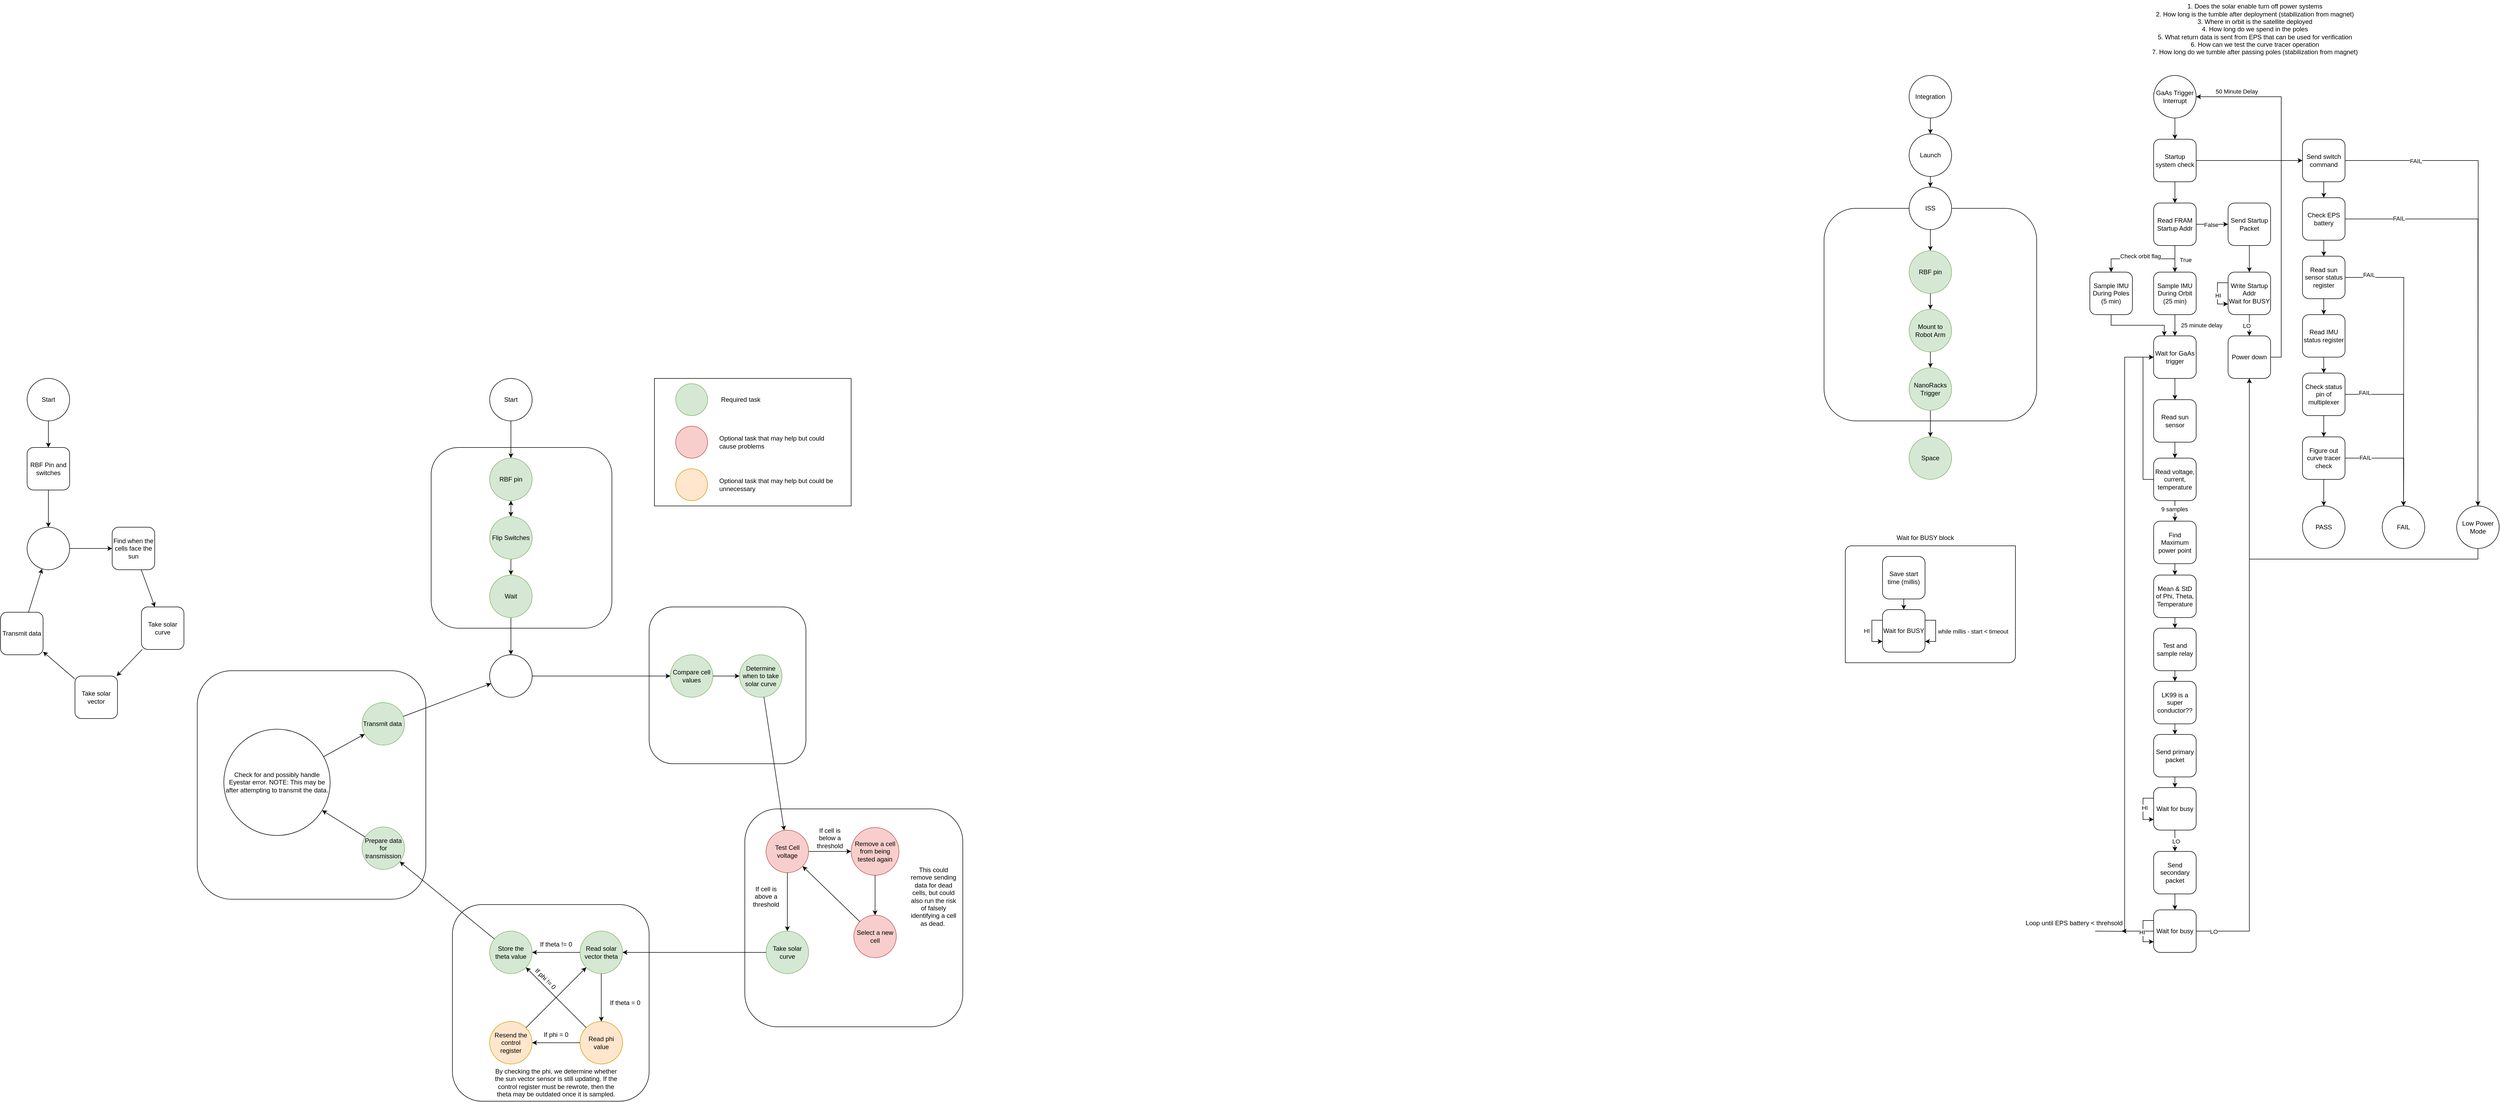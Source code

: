<mxfile version="21.6.8" type="device">
  <diagram name="Page-1" id="C8hkFGQAvcACSZpRjDwH">
    <mxGraphModel dx="7250" dy="3590" grid="1" gridSize="10" guides="1" tooltips="1" connect="1" arrows="1" fold="1" page="0" pageScale="1" pageWidth="850" pageHeight="1100" math="0" shadow="0">
      <root>
        <mxCell id="0" />
        <mxCell id="1" parent="0" />
        <mxCell id="7o3EjU_q7QP0eihVrRT2-248" value="" style="verticalLabelPosition=bottom;verticalAlign=top;html=1;shape=mxgraph.basic.diag_round_rect;dx=6;whiteSpace=wrap;" parent="1" vertex="1">
          <mxGeometry x="2720" y="315" width="320" height="220" as="geometry" />
        </mxCell>
        <mxCell id="KFvr5i-z2VJmfLNOtbjD-3" value="" style="edgeStyle=orthogonalEdgeStyle;rounded=0;orthogonalLoop=1;jettySize=auto;html=1;" parent="1" source="KFvr5i-z2VJmfLNOtbjD-1" target="KFvr5i-z2VJmfLNOtbjD-2" edge="1">
          <mxGeometry relative="1" as="geometry" />
        </mxCell>
        <mxCell id="KFvr5i-z2VJmfLNOtbjD-1" value="" style="whiteSpace=wrap;html=1;aspect=fixed;shape=ellipse;perimeter=ellipsePerimeter;" parent="1" vertex="1">
          <mxGeometry x="-700" y="280" width="80" height="80" as="geometry" />
        </mxCell>
        <mxCell id="KFvr5i-z2VJmfLNOtbjD-5" value="" style="orthogonalLoop=1;jettySize=auto;html=1;" parent="1" source="KFvr5i-z2VJmfLNOtbjD-2" target="KFvr5i-z2VJmfLNOtbjD-4" edge="1">
          <mxGeometry relative="1" as="geometry" />
        </mxCell>
        <mxCell id="KFvr5i-z2VJmfLNOtbjD-2" value="Find when the cells face the sun" style="whiteSpace=wrap;html=1;aspect=fixed;rounded=1;" parent="1" vertex="1">
          <mxGeometry x="-540" y="280" width="80" height="80" as="geometry" />
        </mxCell>
        <mxCell id="KFvr5i-z2VJmfLNOtbjD-7" value="" style="rounded=0;orthogonalLoop=1;jettySize=auto;html=1;" parent="1" source="KFvr5i-z2VJmfLNOtbjD-4" target="KFvr5i-z2VJmfLNOtbjD-6" edge="1">
          <mxGeometry relative="1" as="geometry" />
        </mxCell>
        <mxCell id="KFvr5i-z2VJmfLNOtbjD-4" value="Take solar curve" style="whiteSpace=wrap;html=1;aspect=fixed;rounded=1;" parent="1" vertex="1">
          <mxGeometry x="-485" y="430" width="80" height="80" as="geometry" />
        </mxCell>
        <mxCell id="KFvr5i-z2VJmfLNOtbjD-9" value="" style="rounded=0;orthogonalLoop=1;jettySize=auto;html=1;" parent="1" source="KFvr5i-z2VJmfLNOtbjD-6" target="KFvr5i-z2VJmfLNOtbjD-8" edge="1">
          <mxGeometry relative="1" as="geometry" />
        </mxCell>
        <mxCell id="KFvr5i-z2VJmfLNOtbjD-6" value="Take solar vector" style="whiteSpace=wrap;html=1;aspect=fixed;rounded=1;" parent="1" vertex="1">
          <mxGeometry x="-610" y="560" width="80" height="80" as="geometry" />
        </mxCell>
        <mxCell id="KFvr5i-z2VJmfLNOtbjD-11" value="" style="rounded=0;orthogonalLoop=1;jettySize=auto;html=1;" parent="1" source="KFvr5i-z2VJmfLNOtbjD-8" target="KFvr5i-z2VJmfLNOtbjD-1" edge="1">
          <mxGeometry relative="1" as="geometry">
            <mxPoint x="-670" y="520" as="targetPoint" />
          </mxGeometry>
        </mxCell>
        <mxCell id="KFvr5i-z2VJmfLNOtbjD-8" value="Transmit data" style="whiteSpace=wrap;html=1;aspect=fixed;rounded=1;" parent="1" vertex="1">
          <mxGeometry x="-750" y="440" width="80" height="80" as="geometry" />
        </mxCell>
        <mxCell id="KFvr5i-z2VJmfLNOtbjD-13" value="RBF Pin and switches" style="whiteSpace=wrap;html=1;aspect=fixed;rounded=1;" parent="1" vertex="1">
          <mxGeometry x="-700" y="130" width="80" height="80" as="geometry" />
        </mxCell>
        <mxCell id="KFvr5i-z2VJmfLNOtbjD-14" value="" style="endArrow=classic;html=1;rounded=0;" parent="1" source="KFvr5i-z2VJmfLNOtbjD-13" target="KFvr5i-z2VJmfLNOtbjD-1" edge="1">
          <mxGeometry width="50" height="50" relative="1" as="geometry">
            <mxPoint x="-730" y="420" as="sourcePoint" />
            <mxPoint x="-680" y="370" as="targetPoint" />
          </mxGeometry>
        </mxCell>
        <mxCell id="KFvr5i-z2VJmfLNOtbjD-17" value="" style="whiteSpace=wrap;html=1;aspect=fixed;rounded=1;" parent="1" vertex="1">
          <mxGeometry x="60" y="130" width="340" height="340" as="geometry" />
        </mxCell>
        <mxCell id="KFvr5i-z2VJmfLNOtbjD-18" value="" style="ellipse;whiteSpace=wrap;html=1;aspect=fixed;" parent="1" vertex="1">
          <mxGeometry x="170" y="520" width="80" height="80" as="geometry" />
        </mxCell>
        <mxCell id="KFvr5i-z2VJmfLNOtbjD-19" value="" style="whiteSpace=wrap;html=1;aspect=fixed;rounded=1;" parent="1" vertex="1">
          <mxGeometry x="470" y="430" width="295" height="295" as="geometry" />
        </mxCell>
        <mxCell id="KFvr5i-z2VJmfLNOtbjD-20" value="" style="whiteSpace=wrap;html=1;aspect=fixed;rounded=1;" parent="1" vertex="1">
          <mxGeometry x="650" y="810" width="410" height="410" as="geometry" />
        </mxCell>
        <mxCell id="KFvr5i-z2VJmfLNOtbjD-21" value="" style="whiteSpace=wrap;html=1;aspect=fixed;rounded=1;" parent="1" vertex="1">
          <mxGeometry x="100" y="990" width="370" height="370" as="geometry" />
        </mxCell>
        <mxCell id="KFvr5i-z2VJmfLNOtbjD-22" value="" style="whiteSpace=wrap;html=1;aspect=fixed;rounded=1;" parent="1" vertex="1">
          <mxGeometry x="-380" y="550" width="430" height="430" as="geometry" />
        </mxCell>
        <mxCell id="KFvr5i-z2VJmfLNOtbjD-30" value="" style="group" parent="1" vertex="1" connectable="0">
          <mxGeometry x="480" width="370" height="240" as="geometry" />
        </mxCell>
        <mxCell id="KFvr5i-z2VJmfLNOtbjD-29" value="" style="rounded=0;whiteSpace=wrap;html=1;" parent="KFvr5i-z2VJmfLNOtbjD-30" vertex="1">
          <mxGeometry width="370" height="240" as="geometry" />
        </mxCell>
        <mxCell id="KFvr5i-z2VJmfLNOtbjD-23" value="" style="ellipse;whiteSpace=wrap;html=1;aspect=fixed;fillColor=#d5e8d4;strokeColor=#82b366;" parent="KFvr5i-z2VJmfLNOtbjD-30" vertex="1">
          <mxGeometry x="40" y="10" width="60" height="60" as="geometry" />
        </mxCell>
        <mxCell id="KFvr5i-z2VJmfLNOtbjD-24" value="" style="ellipse;whiteSpace=wrap;html=1;aspect=fixed;fillColor=#f8cecc;strokeColor=#b85450;" parent="KFvr5i-z2VJmfLNOtbjD-30" vertex="1">
          <mxGeometry x="40" y="90" width="60" height="60" as="geometry" />
        </mxCell>
        <mxCell id="KFvr5i-z2VJmfLNOtbjD-25" value="" style="ellipse;whiteSpace=wrap;html=1;aspect=fixed;fillColor=#ffe6cc;strokeColor=#d79b00;" parent="KFvr5i-z2VJmfLNOtbjD-30" vertex="1">
          <mxGeometry x="40" y="170" width="60" height="60" as="geometry" />
        </mxCell>
        <mxCell id="KFvr5i-z2VJmfLNOtbjD-26" value="&amp;nbsp;Required task" style="text;html=1;strokeColor=none;fillColor=none;align=left;verticalAlign=middle;whiteSpace=wrap;rounded=0;" parent="KFvr5i-z2VJmfLNOtbjD-30" vertex="1">
          <mxGeometry x="120" y="25" width="230" height="30" as="geometry" />
        </mxCell>
        <mxCell id="KFvr5i-z2VJmfLNOtbjD-27" value="Optional task that may help but could cause problems" style="text;html=1;strokeColor=none;fillColor=none;align=left;verticalAlign=middle;whiteSpace=wrap;rounded=0;" parent="KFvr5i-z2VJmfLNOtbjD-30" vertex="1">
          <mxGeometry x="120" y="105" width="230" height="30" as="geometry" />
        </mxCell>
        <mxCell id="KFvr5i-z2VJmfLNOtbjD-28" value="Optional task that may help but could be unnecessary&amp;nbsp;" style="text;html=1;strokeColor=none;fillColor=none;align=left;verticalAlign=middle;whiteSpace=wrap;rounded=0;" parent="KFvr5i-z2VJmfLNOtbjD-30" vertex="1">
          <mxGeometry x="120" y="185" width="230" height="30" as="geometry" />
        </mxCell>
        <mxCell id="KFvr5i-z2VJmfLNOtbjD-31" value="Start" style="ellipse;whiteSpace=wrap;html=1;aspect=fixed;" parent="1" vertex="1">
          <mxGeometry x="-700" width="80" height="80" as="geometry" />
        </mxCell>
        <mxCell id="KFvr5i-z2VJmfLNOtbjD-32" value="" style="endArrow=classic;html=1;rounded=0;" parent="1" source="KFvr5i-z2VJmfLNOtbjD-31" target="KFvr5i-z2VJmfLNOtbjD-13" edge="1">
          <mxGeometry width="50" height="50" relative="1" as="geometry">
            <mxPoint x="-570" y="80" as="sourcePoint" />
            <mxPoint x="-520" y="30" as="targetPoint" />
          </mxGeometry>
        </mxCell>
        <mxCell id="KFvr5i-z2VJmfLNOtbjD-33" value="Start" style="ellipse;whiteSpace=wrap;html=1;aspect=fixed;" parent="1" vertex="1">
          <mxGeometry x="170" width="80" height="80" as="geometry" />
        </mxCell>
        <mxCell id="KFvr5i-z2VJmfLNOtbjD-34" value="" style="endArrow=classic;html=1;rounded=0;" parent="1" source="KFvr5i-z2VJmfLNOtbjD-33" target="KFvr5i-z2VJmfLNOtbjD-35" edge="1">
          <mxGeometry width="50" height="50" relative="1" as="geometry">
            <mxPoint x="60" y="110" as="sourcePoint" />
            <mxPoint x="110" y="60" as="targetPoint" />
          </mxGeometry>
        </mxCell>
        <mxCell id="KFvr5i-z2VJmfLNOtbjD-38" value="" style="edgeStyle=orthogonalEdgeStyle;rounded=0;orthogonalLoop=1;jettySize=auto;html=1;" parent="1" source="KFvr5i-z2VJmfLNOtbjD-35" target="KFvr5i-z2VJmfLNOtbjD-36" edge="1">
          <mxGeometry relative="1" as="geometry" />
        </mxCell>
        <mxCell id="KFvr5i-z2VJmfLNOtbjD-35" value="RBF pin" style="ellipse;whiteSpace=wrap;html=1;aspect=fixed;fillColor=#d5e8d4;strokeColor=#82b366;" parent="1" vertex="1">
          <mxGeometry x="170" y="150" width="80" height="80" as="geometry" />
        </mxCell>
        <mxCell id="KFvr5i-z2VJmfLNOtbjD-39" value="" style="edgeStyle=orthogonalEdgeStyle;rounded=0;orthogonalLoop=1;jettySize=auto;html=1;" parent="1" source="KFvr5i-z2VJmfLNOtbjD-36" target="KFvr5i-z2VJmfLNOtbjD-37" edge="1">
          <mxGeometry relative="1" as="geometry" />
        </mxCell>
        <mxCell id="KFvr5i-z2VJmfLNOtbjD-42" value="" style="edgeStyle=orthogonalEdgeStyle;rounded=0;orthogonalLoop=1;jettySize=auto;html=1;" parent="1" source="KFvr5i-z2VJmfLNOtbjD-36" target="KFvr5i-z2VJmfLNOtbjD-35" edge="1">
          <mxGeometry relative="1" as="geometry" />
        </mxCell>
        <mxCell id="KFvr5i-z2VJmfLNOtbjD-36" value="Flip Switches" style="ellipse;whiteSpace=wrap;html=1;aspect=fixed;fillColor=#d5e8d4;strokeColor=#82b366;" parent="1" vertex="1">
          <mxGeometry x="170" y="260" width="80" height="80" as="geometry" />
        </mxCell>
        <mxCell id="KFvr5i-z2VJmfLNOtbjD-40" value="" style="rounded=0;orthogonalLoop=1;jettySize=auto;html=1;" parent="1" source="KFvr5i-z2VJmfLNOtbjD-37" target="KFvr5i-z2VJmfLNOtbjD-18" edge="1">
          <mxGeometry relative="1" as="geometry" />
        </mxCell>
        <mxCell id="KFvr5i-z2VJmfLNOtbjD-37" value="Wait" style="ellipse;whiteSpace=wrap;html=1;aspect=fixed;fillColor=#d5e8d4;strokeColor=#82b366;" parent="1" vertex="1">
          <mxGeometry x="170" y="370" width="80" height="80" as="geometry" />
        </mxCell>
        <mxCell id="KFvr5i-z2VJmfLNOtbjD-41" value="Compare cell values" style="ellipse;whiteSpace=wrap;html=1;aspect=fixed;fillColor=#d5e8d4;strokeColor=#82b366;" parent="1" vertex="1">
          <mxGeometry x="510" y="520" width="80" height="80" as="geometry" />
        </mxCell>
        <mxCell id="KFvr5i-z2VJmfLNOtbjD-44" value="Determine when to take solar curve" style="ellipse;whiteSpace=wrap;html=1;aspect=fixed;fillColor=#d5e8d4;strokeColor=#82b366;" parent="1" vertex="1">
          <mxGeometry x="640" y="520" width="80" height="80" as="geometry" />
        </mxCell>
        <mxCell id="KFvr5i-z2VJmfLNOtbjD-45" value="Test Cell voltage" style="ellipse;whiteSpace=wrap;html=1;aspect=fixed;fillColor=#f8cecc;strokeColor=#b85450;" parent="1" vertex="1">
          <mxGeometry x="690" y="850" width="80" height="80" as="geometry" />
        </mxCell>
        <mxCell id="KFvr5i-z2VJmfLNOtbjD-46" value="Take solar curve" style="ellipse;whiteSpace=wrap;html=1;aspect=fixed;fillColor=#d5e8d4;strokeColor=#82b366;" parent="1" vertex="1">
          <mxGeometry x="690" y="1040" width="80" height="80" as="geometry" />
        </mxCell>
        <mxCell id="KFvr5i-z2VJmfLNOtbjD-47" value="Remove a cell from being tested again" style="ellipse;whiteSpace=wrap;html=1;aspect=fixed;fillColor=#f8cecc;strokeColor=#b85450;" parent="1" vertex="1">
          <mxGeometry x="850" y="845" width="90" height="90" as="geometry" />
        </mxCell>
        <mxCell id="KFvr5i-z2VJmfLNOtbjD-48" value="If cell is below a threshold" style="text;html=1;strokeColor=none;fillColor=none;align=center;verticalAlign=middle;whiteSpace=wrap;rounded=0;" parent="1" vertex="1">
          <mxGeometry x="780" y="850" width="60" height="30" as="geometry" />
        </mxCell>
        <mxCell id="KFvr5i-z2VJmfLNOtbjD-49" value="Select a new cell" style="ellipse;whiteSpace=wrap;html=1;aspect=fixed;fillColor=#f8cecc;strokeColor=#b85450;" parent="1" vertex="1">
          <mxGeometry x="855" y="1010" width="80" height="80" as="geometry" />
        </mxCell>
        <mxCell id="KFvr5i-z2VJmfLNOtbjD-50" value="" style="endArrow=classic;html=1;rounded=0;" parent="1" source="KFvr5i-z2VJmfLNOtbjD-45" target="KFvr5i-z2VJmfLNOtbjD-47" edge="1">
          <mxGeometry width="50" height="50" relative="1" as="geometry">
            <mxPoint x="890" y="780" as="sourcePoint" />
            <mxPoint x="940" y="730" as="targetPoint" />
          </mxGeometry>
        </mxCell>
        <mxCell id="KFvr5i-z2VJmfLNOtbjD-51" value="" style="endArrow=classic;html=1;rounded=0;" parent="1" source="KFvr5i-z2VJmfLNOtbjD-47" target="KFvr5i-z2VJmfLNOtbjD-49" edge="1">
          <mxGeometry width="50" height="50" relative="1" as="geometry">
            <mxPoint x="940" y="1020" as="sourcePoint" />
            <mxPoint x="990" y="970" as="targetPoint" />
          </mxGeometry>
        </mxCell>
        <mxCell id="KFvr5i-z2VJmfLNOtbjD-52" value="" style="endArrow=classic;html=1;rounded=0;" parent="1" source="KFvr5i-z2VJmfLNOtbjD-49" target="KFvr5i-z2VJmfLNOtbjD-45" edge="1">
          <mxGeometry width="50" height="50" relative="1" as="geometry">
            <mxPoint x="770" y="1020" as="sourcePoint" />
            <mxPoint x="820" y="970" as="targetPoint" />
          </mxGeometry>
        </mxCell>
        <mxCell id="KFvr5i-z2VJmfLNOtbjD-53" value="" style="endArrow=classic;html=1;rounded=0;" parent="1" source="KFvr5i-z2VJmfLNOtbjD-45" target="KFvr5i-z2VJmfLNOtbjD-46" edge="1">
          <mxGeometry width="50" height="50" relative="1" as="geometry">
            <mxPoint x="650" y="970" as="sourcePoint" />
            <mxPoint x="700" y="920" as="targetPoint" />
          </mxGeometry>
        </mxCell>
        <mxCell id="KFvr5i-z2VJmfLNOtbjD-54" value="If cell is above a threshold" style="text;html=1;strokeColor=none;fillColor=none;align=center;verticalAlign=middle;whiteSpace=wrap;rounded=0;" parent="1" vertex="1">
          <mxGeometry x="660" y="960" width="60" height="30" as="geometry" />
        </mxCell>
        <mxCell id="KFvr5i-z2VJmfLNOtbjD-55" value="Read solar vector theta" style="ellipse;whiteSpace=wrap;html=1;aspect=fixed;fillColor=#d5e8d4;strokeColor=#82b366;" parent="1" vertex="1">
          <mxGeometry x="340" y="1040" width="80" height="80" as="geometry" />
        </mxCell>
        <mxCell id="KFvr5i-z2VJmfLNOtbjD-56" value="Read phi value" style="ellipse;whiteSpace=wrap;html=1;aspect=fixed;fillColor=#ffe6cc;strokeColor=#d79b00;" parent="1" vertex="1">
          <mxGeometry x="340" y="1210" width="80" height="80" as="geometry" />
        </mxCell>
        <mxCell id="KFvr5i-z2VJmfLNOtbjD-57" value="Resend the control register" style="ellipse;whiteSpace=wrap;html=1;aspect=fixed;fillColor=#ffe6cc;strokeColor=#d79b00;" parent="1" vertex="1">
          <mxGeometry x="170" y="1210" width="80" height="80" as="geometry" />
        </mxCell>
        <mxCell id="KFvr5i-z2VJmfLNOtbjD-58" value="Store the theta value" style="ellipse;whiteSpace=wrap;html=1;aspect=fixed;fillColor=#d5e8d4;strokeColor=#82b366;" parent="1" vertex="1">
          <mxGeometry x="170" y="1040" width="80" height="80" as="geometry" />
        </mxCell>
        <mxCell id="KFvr5i-z2VJmfLNOtbjD-59" value="" style="endArrow=classic;html=1;rounded=0;" parent="1" source="KFvr5i-z2VJmfLNOtbjD-46" target="KFvr5i-z2VJmfLNOtbjD-55" edge="1">
          <mxGeometry width="50" height="50" relative="1" as="geometry">
            <mxPoint x="550" y="1080" as="sourcePoint" />
            <mxPoint x="600" y="1030" as="targetPoint" />
          </mxGeometry>
        </mxCell>
        <mxCell id="KFvr5i-z2VJmfLNOtbjD-60" value="" style="endArrow=classic;html=1;rounded=0;" parent="1" source="KFvr5i-z2VJmfLNOtbjD-55" target="KFvr5i-z2VJmfLNOtbjD-56" edge="1">
          <mxGeometry width="50" height="50" relative="1" as="geometry">
            <mxPoint x="390" y="960" as="sourcePoint" />
            <mxPoint x="440" y="910" as="targetPoint" />
          </mxGeometry>
        </mxCell>
        <mxCell id="KFvr5i-z2VJmfLNOtbjD-61" value="" style="endArrow=classic;html=1;rounded=0;" parent="1" source="KFvr5i-z2VJmfLNOtbjD-56" target="KFvr5i-z2VJmfLNOtbjD-57" edge="1">
          <mxGeometry width="50" height="50" relative="1" as="geometry">
            <mxPoint x="330" y="940" as="sourcePoint" />
            <mxPoint x="380" y="890" as="targetPoint" />
          </mxGeometry>
        </mxCell>
        <mxCell id="KFvr5i-z2VJmfLNOtbjD-62" value="" style="endArrow=classic;html=1;rounded=0;" parent="1" source="KFvr5i-z2VJmfLNOtbjD-57" target="KFvr5i-z2VJmfLNOtbjD-55" edge="1">
          <mxGeometry width="50" height="50" relative="1" as="geometry">
            <mxPoint x="260" y="930" as="sourcePoint" />
            <mxPoint x="310" y="880" as="targetPoint" />
          </mxGeometry>
        </mxCell>
        <mxCell id="KFvr5i-z2VJmfLNOtbjD-63" value="" style="endArrow=classic;html=1;rounded=0;" parent="1" source="KFvr5i-z2VJmfLNOtbjD-55" target="KFvr5i-z2VJmfLNOtbjD-58" edge="1">
          <mxGeometry width="50" height="50" relative="1" as="geometry">
            <mxPoint x="190" y="930" as="sourcePoint" />
            <mxPoint x="240" y="880" as="targetPoint" />
          </mxGeometry>
        </mxCell>
        <mxCell id="KFvr5i-z2VJmfLNOtbjD-64" value="If theta = 0" style="text;html=1;strokeColor=none;fillColor=none;align=center;verticalAlign=middle;whiteSpace=wrap;rounded=0;" parent="1" vertex="1">
          <mxGeometry x="395" y="1160" width="60" height="30" as="geometry" />
        </mxCell>
        <mxCell id="KFvr5i-z2VJmfLNOtbjD-66" value="" style="endArrow=classic;html=1;rounded=0;" parent="1" source="KFvr5i-z2VJmfLNOtbjD-56" target="KFvr5i-z2VJmfLNOtbjD-58" edge="1">
          <mxGeometry width="50" height="50" relative="1" as="geometry">
            <mxPoint x="310" y="920" as="sourcePoint" />
            <mxPoint x="360" y="870" as="targetPoint" />
          </mxGeometry>
        </mxCell>
        <mxCell id="KFvr5i-z2VJmfLNOtbjD-68" value="If theta != 0" style="text;html=1;strokeColor=none;fillColor=none;align=center;verticalAlign=middle;whiteSpace=wrap;rounded=0;" parent="1" vertex="1">
          <mxGeometry x="260" y="1050" width="70" height="30" as="geometry" />
        </mxCell>
        <mxCell id="KFvr5i-z2VJmfLNOtbjD-69" value="If phi = 0" style="text;html=1;strokeColor=none;fillColor=none;align=center;verticalAlign=middle;whiteSpace=wrap;rounded=0;" parent="1" vertex="1">
          <mxGeometry x="265" y="1220" width="60" height="30" as="geometry" />
        </mxCell>
        <mxCell id="KFvr5i-z2VJmfLNOtbjD-70" value="If phi != 0" style="text;html=1;strokeColor=none;fillColor=none;align=center;verticalAlign=middle;whiteSpace=wrap;rounded=0;rotation=45;" parent="1" vertex="1">
          <mxGeometry x="240" y="1110" width="70" height="40" as="geometry" />
        </mxCell>
        <mxCell id="KFvr5i-z2VJmfLNOtbjD-71" value="Prepare data for transmission" style="ellipse;whiteSpace=wrap;html=1;aspect=fixed;fillColor=#d5e8d4;strokeColor=#82b366;" parent="1" vertex="1">
          <mxGeometry x="-70" y="844" width="80" height="80" as="geometry" />
        </mxCell>
        <mxCell id="KFvr5i-z2VJmfLNOtbjD-72" value="" style="endArrow=classic;html=1;rounded=0;" parent="1" source="KFvr5i-z2VJmfLNOtbjD-18" target="KFvr5i-z2VJmfLNOtbjD-41" edge="1">
          <mxGeometry width="50" height="50" relative="1" as="geometry">
            <mxPoint x="360" y="660" as="sourcePoint" />
            <mxPoint x="410" y="610" as="targetPoint" />
          </mxGeometry>
        </mxCell>
        <mxCell id="KFvr5i-z2VJmfLNOtbjD-73" value="" style="endArrow=classic;html=1;rounded=0;" parent="1" source="KFvr5i-z2VJmfLNOtbjD-41" target="KFvr5i-z2VJmfLNOtbjD-44" edge="1">
          <mxGeometry width="50" height="50" relative="1" as="geometry">
            <mxPoint x="250" y="680" as="sourcePoint" />
            <mxPoint x="300" y="630" as="targetPoint" />
          </mxGeometry>
        </mxCell>
        <mxCell id="KFvr5i-z2VJmfLNOtbjD-74" value="" style="endArrow=classic;html=1;rounded=0;" parent="1" source="KFvr5i-z2VJmfLNOtbjD-44" target="KFvr5i-z2VJmfLNOtbjD-45" edge="1">
          <mxGeometry width="50" height="50" relative="1" as="geometry">
            <mxPoint x="320" y="750" as="sourcePoint" />
            <mxPoint x="370" y="700" as="targetPoint" />
          </mxGeometry>
        </mxCell>
        <mxCell id="KFvr5i-z2VJmfLNOtbjD-75" value="" style="endArrow=classic;html=1;rounded=0;" parent="1" source="KFvr5i-z2VJmfLNOtbjD-58" target="KFvr5i-z2VJmfLNOtbjD-71" edge="1">
          <mxGeometry width="50" height="50" relative="1" as="geometry">
            <mxPoint x="220" y="940" as="sourcePoint" />
            <mxPoint x="270" y="890" as="targetPoint" />
          </mxGeometry>
        </mxCell>
        <mxCell id="KFvr5i-z2VJmfLNOtbjD-76" value="Transmit data&amp;nbsp;" style="ellipse;whiteSpace=wrap;html=1;aspect=fixed;fillColor=#d5e8d4;strokeColor=#82b366;" parent="1" vertex="1">
          <mxGeometry x="-70" y="610" width="80" height="80" as="geometry" />
        </mxCell>
        <mxCell id="KFvr5i-z2VJmfLNOtbjD-77" value="" style="endArrow=classic;html=1;rounded=0;" parent="1" source="KFvr5i-z2VJmfLNOtbjD-76" target="KFvr5i-z2VJmfLNOtbjD-18" edge="1">
          <mxGeometry width="50" height="50" relative="1" as="geometry">
            <mxPoint x="130" y="660" as="sourcePoint" />
            <mxPoint x="180" y="610" as="targetPoint" />
          </mxGeometry>
        </mxCell>
        <mxCell id="KFvr5i-z2VJmfLNOtbjD-78" value="Check for and possibly handle Eyestar error. NOTE: This may be after attempting to transmit the data." style="ellipse;whiteSpace=wrap;html=1;aspect=fixed;" parent="1" vertex="1">
          <mxGeometry x="-330" y="660" width="200" height="200" as="geometry" />
        </mxCell>
        <mxCell id="KFvr5i-z2VJmfLNOtbjD-79" value="" style="shape=image;html=1;verticalAlign=top;verticalLabelPosition=bottom;labelBackgroundColor=#ffffff;imageAspect=0;aspect=fixed;image=https://cdn1.iconfinder.com/data/icons/iconoir-vol-3/24/question-mark-128.png" parent="1" vertex="1">
          <mxGeometry x="-345" y="610" width="128" height="128" as="geometry" />
        </mxCell>
        <mxCell id="KFvr5i-z2VJmfLNOtbjD-80" value="" style="shape=image;html=1;verticalAlign=top;verticalLabelPosition=bottom;labelBackgroundColor=#ffffff;imageAspect=0;aspect=fixed;image=https://cdn1.iconfinder.com/data/icons/iconoir-vol-3/24/question-mark-128.png" parent="1" vertex="1">
          <mxGeometry x="-280" y="796" width="128" height="128" as="geometry" />
        </mxCell>
        <mxCell id="KFvr5i-z2VJmfLNOtbjD-81" value="" style="shape=image;html=1;verticalAlign=top;verticalLabelPosition=bottom;labelBackgroundColor=#ffffff;imageAspect=0;aspect=fixed;image=https://cdn1.iconfinder.com/data/icons/iconoir-vol-3/24/question-mark-128.png" parent="1" vertex="1">
          <mxGeometry x="-240" y="590" width="128" height="128" as="geometry" />
        </mxCell>
        <mxCell id="KFvr5i-z2VJmfLNOtbjD-82" value="" style="endArrow=classic;html=1;rounded=0;" parent="1" source="KFvr5i-z2VJmfLNOtbjD-71" target="KFvr5i-z2VJmfLNOtbjD-78" edge="1">
          <mxGeometry width="50" height="50" relative="1" as="geometry">
            <mxPoint x="190" y="840" as="sourcePoint" />
            <mxPoint x="240" y="790" as="targetPoint" />
          </mxGeometry>
        </mxCell>
        <mxCell id="KFvr5i-z2VJmfLNOtbjD-83" value="" style="endArrow=classic;html=1;rounded=0;" parent="1" source="KFvr5i-z2VJmfLNOtbjD-78" target="KFvr5i-z2VJmfLNOtbjD-76" edge="1">
          <mxGeometry width="50" height="50" relative="1" as="geometry">
            <mxPoint x="130" y="750" as="sourcePoint" />
            <mxPoint x="180" y="700" as="targetPoint" />
          </mxGeometry>
        </mxCell>
        <mxCell id="KFvr5i-z2VJmfLNOtbjD-84" value="By checking the phi, we determine whether the sun vector sensor is still updating. If the control register must be rewrote, then the theta may be outdated once it is sampled." style="text;html=1;strokeColor=none;fillColor=none;align=center;verticalAlign=middle;whiteSpace=wrap;rounded=0;" parent="1" vertex="1">
          <mxGeometry x="170" y="1300" width="250" height="50" as="geometry" />
        </mxCell>
        <mxCell id="KFvr5i-z2VJmfLNOtbjD-85" value="This could remove sending data for dead cells, but could also run the risk of falsely identifying a cell as dead.&amp;nbsp;" style="text;html=1;strokeColor=none;fillColor=none;align=center;verticalAlign=middle;whiteSpace=wrap;rounded=0;" parent="1" vertex="1">
          <mxGeometry x="960" y="890" width="90" height="170" as="geometry" />
        </mxCell>
        <mxCell id="7o3EjU_q7QP0eihVrRT2-1" value="" style="whiteSpace=wrap;html=1;aspect=fixed;rounded=1;" parent="1" vertex="1">
          <mxGeometry x="2680" y="-320" width="400" height="400" as="geometry" />
        </mxCell>
        <mxCell id="7o3EjU_q7QP0eihVrRT2-2" value="ISS" style="ellipse;whiteSpace=wrap;html=1;aspect=fixed;" parent="1" vertex="1">
          <mxGeometry x="2840" y="-360" width="80" height="80" as="geometry" />
        </mxCell>
        <mxCell id="7o3EjU_q7QP0eihVrRT2-3" value="" style="endArrow=classic;html=1;rounded=0;" parent="1" source="7o3EjU_q7QP0eihVrRT2-2" target="7o3EjU_q7QP0eihVrRT2-5" edge="1">
          <mxGeometry width="50" height="50" relative="1" as="geometry">
            <mxPoint x="2730" y="-280" as="sourcePoint" />
            <mxPoint x="2780" y="-330" as="targetPoint" />
          </mxGeometry>
        </mxCell>
        <mxCell id="7o3EjU_q7QP0eihVrRT2-4" value="" style="edgeStyle=orthogonalEdgeStyle;rounded=0;orthogonalLoop=1;jettySize=auto;html=1;" parent="1" source="7o3EjU_q7QP0eihVrRT2-5" target="7o3EjU_q7QP0eihVrRT2-8" edge="1">
          <mxGeometry relative="1" as="geometry" />
        </mxCell>
        <mxCell id="7o3EjU_q7QP0eihVrRT2-5" value="RBF pin" style="ellipse;whiteSpace=wrap;html=1;aspect=fixed;fillColor=#d5e8d4;strokeColor=#82b366;" parent="1" vertex="1">
          <mxGeometry x="2840" y="-240" width="80" height="80" as="geometry" />
        </mxCell>
        <mxCell id="7o3EjU_q7QP0eihVrRT2-6" value="" style="edgeStyle=orthogonalEdgeStyle;rounded=0;orthogonalLoop=1;jettySize=auto;html=1;" parent="1" source="7o3EjU_q7QP0eihVrRT2-8" target="7o3EjU_q7QP0eihVrRT2-9" edge="1">
          <mxGeometry relative="1" as="geometry" />
        </mxCell>
        <mxCell id="7o3EjU_q7QP0eihVrRT2-8" value="Mount to Robot Arm" style="ellipse;whiteSpace=wrap;html=1;aspect=fixed;fillColor=#d5e8d4;strokeColor=#82b366;" parent="1" vertex="1">
          <mxGeometry x="2840" y="-130" width="80" height="80" as="geometry" />
        </mxCell>
        <mxCell id="7o3EjU_q7QP0eihVrRT2-16" value="" style="edgeStyle=orthogonalEdgeStyle;rounded=0;orthogonalLoop=1;jettySize=auto;html=1;" parent="1" source="7o3EjU_q7QP0eihVrRT2-9" target="7o3EjU_q7QP0eihVrRT2-15" edge="1">
          <mxGeometry relative="1" as="geometry" />
        </mxCell>
        <mxCell id="7o3EjU_q7QP0eihVrRT2-9" value="&lt;div&gt;NanoRacks Trigger&lt;/div&gt;" style="ellipse;whiteSpace=wrap;html=1;aspect=fixed;fillColor=#d5e8d4;strokeColor=#82b366;" parent="1" vertex="1">
          <mxGeometry x="2840" y="-20" width="80" height="80" as="geometry" />
        </mxCell>
        <mxCell id="7o3EjU_q7QP0eihVrRT2-14" value="" style="edgeStyle=orthogonalEdgeStyle;rounded=0;orthogonalLoop=1;jettySize=auto;html=1;" parent="1" source="7o3EjU_q7QP0eihVrRT2-11" target="7o3EjU_q7QP0eihVrRT2-2" edge="1">
          <mxGeometry relative="1" as="geometry" />
        </mxCell>
        <mxCell id="7o3EjU_q7QP0eihVrRT2-11" value="Launch" style="ellipse;whiteSpace=wrap;html=1;aspect=fixed;" parent="1" vertex="1">
          <mxGeometry x="2840" y="-460" width="80" height="80" as="geometry" />
        </mxCell>
        <mxCell id="7o3EjU_q7QP0eihVrRT2-13" value="" style="edgeStyle=orthogonalEdgeStyle;rounded=0;orthogonalLoop=1;jettySize=auto;html=1;" parent="1" source="7o3EjU_q7QP0eihVrRT2-12" target="7o3EjU_q7QP0eihVrRT2-11" edge="1">
          <mxGeometry relative="1" as="geometry" />
        </mxCell>
        <mxCell id="7o3EjU_q7QP0eihVrRT2-12" value="Integration" style="ellipse;whiteSpace=wrap;html=1;aspect=fixed;" parent="1" vertex="1">
          <mxGeometry x="2840" y="-570" width="80" height="80" as="geometry" />
        </mxCell>
        <mxCell id="7o3EjU_q7QP0eihVrRT2-15" value="&lt;div&gt;Space&lt;/div&gt;" style="ellipse;whiteSpace=wrap;html=1;aspect=fixed;fillColor=#d5e8d4;strokeColor=#82b366;" parent="1" vertex="1">
          <mxGeometry x="2840" y="110" width="80" height="80" as="geometry" />
        </mxCell>
        <mxCell id="7o3EjU_q7QP0eihVrRT2-123" style="edgeStyle=orthogonalEdgeStyle;rounded=0;orthogonalLoop=1;jettySize=auto;html=1;exitX=0.5;exitY=1;exitDx=0;exitDy=0;entryX=0.5;entryY=0;entryDx=0;entryDy=0;" parent="1" source="7o3EjU_q7QP0eihVrRT2-124" target="7o3EjU_q7QP0eihVrRT2-137" edge="1">
          <mxGeometry relative="1" as="geometry" />
        </mxCell>
        <mxCell id="7o3EjU_q7QP0eihVrRT2-220" style="edgeStyle=orthogonalEdgeStyle;rounded=0;orthogonalLoop=1;jettySize=auto;html=1;exitX=1;exitY=0.5;exitDx=0;exitDy=0;entryX=0;entryY=0.5;entryDx=0;entryDy=0;" parent="1" source="7o3EjU_q7QP0eihVrRT2-124" target="7o3EjU_q7QP0eihVrRT2-189" edge="1">
          <mxGeometry relative="1" as="geometry" />
        </mxCell>
        <mxCell id="7o3EjU_q7QP0eihVrRT2-124" value="Startup system check" style="whiteSpace=wrap;html=1;aspect=fixed;rounded=1;" parent="1" vertex="1">
          <mxGeometry x="3300" y="-450" width="80" height="80" as="geometry" />
        </mxCell>
        <mxCell id="7o3EjU_q7QP0eihVrRT2-125" value="GaAs Trigger Interrupt" style="ellipse;whiteSpace=wrap;html=1;aspect=fixed;" parent="1" vertex="1">
          <mxGeometry x="3300" y="-570" width="80" height="80" as="geometry" />
        </mxCell>
        <mxCell id="7o3EjU_q7QP0eihVrRT2-126" value="" style="endArrow=classic;html=1;rounded=0;" parent="1" source="7o3EjU_q7QP0eihVrRT2-125" target="7o3EjU_q7QP0eihVrRT2-124" edge="1">
          <mxGeometry width="50" height="50" relative="1" as="geometry">
            <mxPoint x="3430" y="-500" as="sourcePoint" />
            <mxPoint x="3480" y="-550" as="targetPoint" />
          </mxGeometry>
        </mxCell>
        <mxCell id="7o3EjU_q7QP0eihVrRT2-127" style="edgeStyle=orthogonalEdgeStyle;rounded=0;orthogonalLoop=1;jettySize=auto;html=1;exitX=0.5;exitY=1;exitDx=0;exitDy=0;entryX=0.5;entryY=0;entryDx=0;entryDy=0;" parent="1" source="7o3EjU_q7QP0eihVrRT2-128" target="7o3EjU_q7QP0eihVrRT2-139" edge="1">
          <mxGeometry relative="1" as="geometry" />
        </mxCell>
        <mxCell id="7o3EjU_q7QP0eihVrRT2-128" value="&lt;div&gt;Send Startup Packet&lt;/div&gt;" style="whiteSpace=wrap;html=1;aspect=fixed;rounded=1;" parent="1" vertex="1">
          <mxGeometry x="3440" y="-330" width="80" height="80" as="geometry" />
        </mxCell>
        <mxCell id="7o3EjU_q7QP0eihVrRT2-131" style="edgeStyle=orthogonalEdgeStyle;rounded=0;orthogonalLoop=1;jettySize=auto;html=1;exitX=1;exitY=0.5;exitDx=0;exitDy=0;entryX=1;entryY=0.5;entryDx=0;entryDy=0;" parent="1" source="7o3EjU_q7QP0eihVrRT2-132" target="7o3EjU_q7QP0eihVrRT2-125" edge="1">
          <mxGeometry relative="1" as="geometry" />
        </mxCell>
        <mxCell id="7o3EjU_q7QP0eihVrRT2-217" value="50 Minute Delay" style="edgeLabel;html=1;align=center;verticalAlign=middle;resizable=0;points=[];" parent="7o3EjU_q7QP0eihVrRT2-131" vertex="1" connectable="0">
          <mxGeometry x="0.776" y="4" relative="1" as="geometry">
            <mxPoint x="1" y="-14" as="offset" />
          </mxGeometry>
        </mxCell>
        <mxCell id="7o3EjU_q7QP0eihVrRT2-132" value="Power down" style="whiteSpace=wrap;html=1;aspect=fixed;rounded=1;" parent="1" vertex="1">
          <mxGeometry x="3440" y="-80" width="80" height="80" as="geometry" />
        </mxCell>
        <mxCell id="7o3EjU_q7QP0eihVrRT2-133" style="edgeStyle=orthogonalEdgeStyle;rounded=0;orthogonalLoop=1;jettySize=auto;html=1;exitX=1;exitY=0.5;exitDx=0;exitDy=0;" parent="1" source="7o3EjU_q7QP0eihVrRT2-137" target="7o3EjU_q7QP0eihVrRT2-128" edge="1">
          <mxGeometry relative="1" as="geometry" />
        </mxCell>
        <mxCell id="7o3EjU_q7QP0eihVrRT2-134" value="False" style="edgeLabel;html=1;align=center;verticalAlign=middle;resizable=0;points=[];" parent="7o3EjU_q7QP0eihVrRT2-133" vertex="1" connectable="0">
          <mxGeometry x="-0.067" y="-1" relative="1" as="geometry">
            <mxPoint as="offset" />
          </mxGeometry>
        </mxCell>
        <mxCell id="7o3EjU_q7QP0eihVrRT2-135" style="edgeStyle=orthogonalEdgeStyle;rounded=0;orthogonalLoop=1;jettySize=auto;html=1;exitX=0.5;exitY=1;exitDx=0;exitDy=0;entryX=0.5;entryY=0;entryDx=0;entryDy=0;" parent="1" source="7o3EjU_q7QP0eihVrRT2-137" target="7o3EjU_q7QP0eihVrRT2-141" edge="1">
          <mxGeometry relative="1" as="geometry" />
        </mxCell>
        <mxCell id="7o3EjU_q7QP0eihVrRT2-136" value="True" style="edgeLabel;html=1;align=center;verticalAlign=middle;resizable=0;points=[];" parent="7o3EjU_q7QP0eihVrRT2-135" vertex="1" connectable="0">
          <mxGeometry x="0.058" y="3" relative="1" as="geometry">
            <mxPoint x="17" as="offset" />
          </mxGeometry>
        </mxCell>
        <mxCell id="7o3EjU_q7QP0eihVrRT2-232" style="edgeStyle=orthogonalEdgeStyle;rounded=0;orthogonalLoop=1;jettySize=auto;html=1;exitX=0.5;exitY=1;exitDx=0;exitDy=0;entryX=0.5;entryY=0;entryDx=0;entryDy=0;" parent="1" source="7o3EjU_q7QP0eihVrRT2-137" target="7o3EjU_q7QP0eihVrRT2-231" edge="1">
          <mxGeometry relative="1" as="geometry" />
        </mxCell>
        <mxCell id="7o3EjU_q7QP0eihVrRT2-235" value="Check orbit flag" style="edgeLabel;html=1;align=center;verticalAlign=middle;resizable=0;points=[];" parent="7o3EjU_q7QP0eihVrRT2-232" vertex="1" connectable="0">
          <mxGeometry x="0.065" y="2" relative="1" as="geometry">
            <mxPoint y="-7" as="offset" />
          </mxGeometry>
        </mxCell>
        <mxCell id="7o3EjU_q7QP0eihVrRT2-137" value="Read FRAM Startup Addr" style="whiteSpace=wrap;html=1;aspect=fixed;rounded=1;" parent="1" vertex="1">
          <mxGeometry x="3300" y="-330" width="80" height="80" as="geometry" />
        </mxCell>
        <mxCell id="7o3EjU_q7QP0eihVrRT2-237" style="edgeStyle=orthogonalEdgeStyle;rounded=0;orthogonalLoop=1;jettySize=auto;html=1;exitX=0.5;exitY=1;exitDx=0;exitDy=0;entryX=0.5;entryY=0;entryDx=0;entryDy=0;" parent="1" source="7o3EjU_q7QP0eihVrRT2-139" target="7o3EjU_q7QP0eihVrRT2-132" edge="1">
          <mxGeometry relative="1" as="geometry" />
        </mxCell>
        <mxCell id="7o3EjU_q7QP0eihVrRT2-238" value="LO" style="edgeLabel;html=1;align=center;verticalAlign=middle;resizable=0;points=[];" parent="7o3EjU_q7QP0eihVrRT2-237" vertex="1" connectable="0">
          <mxGeometry x="0.059" y="-5" relative="1" as="geometry">
            <mxPoint as="offset" />
          </mxGeometry>
        </mxCell>
        <mxCell id="7o3EjU_q7QP0eihVrRT2-139" value="&lt;div&gt;Write Startup Addr&lt;/div&gt;&lt;div&gt;Wait for BUSY&lt;br&gt;&lt;/div&gt;" style="whiteSpace=wrap;html=1;aspect=fixed;rounded=1;" parent="1" vertex="1">
          <mxGeometry x="3440" y="-200" width="80" height="80" as="geometry" />
        </mxCell>
        <mxCell id="7o3EjU_q7QP0eihVrRT2-140" value="25 minute delay" style="edgeStyle=orthogonalEdgeStyle;rounded=0;orthogonalLoop=1;jettySize=auto;html=1;exitX=0.5;exitY=1;exitDx=0;exitDy=0;entryX=0.5;entryY=0;entryDx=0;entryDy=0;" parent="1" source="7o3EjU_q7QP0eihVrRT2-141" target="7o3EjU_q7QP0eihVrRT2-143" edge="1">
          <mxGeometry y="50" relative="1" as="geometry">
            <mxPoint as="offset" />
          </mxGeometry>
        </mxCell>
        <mxCell id="7o3EjU_q7QP0eihVrRT2-141" value="Sample IMU During Orbit (25 min)" style="whiteSpace=wrap;html=1;aspect=fixed;rounded=1;" parent="1" vertex="1">
          <mxGeometry x="3300" y="-200" width="80" height="80" as="geometry" />
        </mxCell>
        <mxCell id="7o3EjU_q7QP0eihVrRT2-142" style="edgeStyle=orthogonalEdgeStyle;rounded=0;orthogonalLoop=1;jettySize=auto;html=1;exitX=0.5;exitY=1;exitDx=0;exitDy=0;entryX=0.5;entryY=0;entryDx=0;entryDy=0;" parent="1" source="7o3EjU_q7QP0eihVrRT2-143" target="7o3EjU_q7QP0eihVrRT2-145" edge="1">
          <mxGeometry relative="1" as="geometry" />
        </mxCell>
        <mxCell id="7o3EjU_q7QP0eihVrRT2-143" value="Wait for GaAs trigger" style="whiteSpace=wrap;html=1;aspect=fixed;rounded=1;" parent="1" vertex="1">
          <mxGeometry x="3300" y="-80" width="80" height="80" as="geometry" />
        </mxCell>
        <mxCell id="7o3EjU_q7QP0eihVrRT2-144" style="edgeStyle=orthogonalEdgeStyle;rounded=0;orthogonalLoop=1;jettySize=auto;html=1;exitX=0.5;exitY=1;exitDx=0;exitDy=0;" parent="1" source="7o3EjU_q7QP0eihVrRT2-145" target="7o3EjU_q7QP0eihVrRT2-149" edge="1">
          <mxGeometry relative="1" as="geometry" />
        </mxCell>
        <mxCell id="7o3EjU_q7QP0eihVrRT2-145" value="Read sun sensor" style="whiteSpace=wrap;html=1;aspect=fixed;rounded=1;" parent="1" vertex="1">
          <mxGeometry x="3300" y="40" width="80" height="80" as="geometry" />
        </mxCell>
        <mxCell id="7o3EjU_q7QP0eihVrRT2-146" style="edgeStyle=orthogonalEdgeStyle;rounded=0;orthogonalLoop=1;jettySize=auto;html=1;exitX=0;exitY=0.5;exitDx=0;exitDy=0;entryX=0;entryY=0.5;entryDx=0;entryDy=0;" parent="1" source="7o3EjU_q7QP0eihVrRT2-149" target="7o3EjU_q7QP0eihVrRT2-143" edge="1">
          <mxGeometry relative="1" as="geometry" />
        </mxCell>
        <mxCell id="7o3EjU_q7QP0eihVrRT2-147" style="edgeStyle=orthogonalEdgeStyle;rounded=0;orthogonalLoop=1;jettySize=auto;html=1;exitX=0.5;exitY=1;exitDx=0;exitDy=0;entryX=0.5;entryY=0;entryDx=0;entryDy=0;" parent="1" source="7o3EjU_q7QP0eihVrRT2-149" target="7o3EjU_q7QP0eihVrRT2-151" edge="1">
          <mxGeometry relative="1" as="geometry" />
        </mxCell>
        <mxCell id="7o3EjU_q7QP0eihVrRT2-148" value="9 samples" style="edgeLabel;html=1;align=center;verticalAlign=middle;resizable=0;points=[];" parent="7o3EjU_q7QP0eihVrRT2-147" vertex="1" connectable="0">
          <mxGeometry x="-0.164" y="-1" relative="1" as="geometry">
            <mxPoint as="offset" />
          </mxGeometry>
        </mxCell>
        <mxCell id="7o3EjU_q7QP0eihVrRT2-149" value="Read voltage, current, temperature" style="whiteSpace=wrap;html=1;aspect=fixed;rounded=1;" parent="1" vertex="1">
          <mxGeometry x="3300" y="150" width="80" height="80" as="geometry" />
        </mxCell>
        <mxCell id="7o3EjU_q7QP0eihVrRT2-171" style="edgeStyle=orthogonalEdgeStyle;rounded=0;orthogonalLoop=1;jettySize=auto;html=1;exitX=0.5;exitY=1;exitDx=0;exitDy=0;entryX=0.5;entryY=0;entryDx=0;entryDy=0;" parent="1" source="7o3EjU_q7QP0eihVrRT2-151" target="7o3EjU_q7QP0eihVrRT2-166" edge="1">
          <mxGeometry relative="1" as="geometry" />
        </mxCell>
        <mxCell id="7o3EjU_q7QP0eihVrRT2-151" value="Find Maximum power point" style="whiteSpace=wrap;html=1;aspect=fixed;rounded=1;" parent="1" vertex="1">
          <mxGeometry x="3300" y="268.67" width="80" height="80" as="geometry" />
        </mxCell>
        <mxCell id="7o3EjU_q7QP0eihVrRT2-152" style="edgeStyle=orthogonalEdgeStyle;rounded=0;orthogonalLoop=1;jettySize=auto;html=1;exitX=0.5;exitY=1;exitDx=0;exitDy=0;entryX=0.5;entryY=0;entryDx=0;entryDy=0;" parent="1" source="7o3EjU_q7QP0eihVrRT2-153" target="7o3EjU_q7QP0eihVrRT2-156" edge="1">
          <mxGeometry relative="1" as="geometry" />
        </mxCell>
        <mxCell id="7o3EjU_q7QP0eihVrRT2-153" value="Send primary packet" style="whiteSpace=wrap;html=1;aspect=fixed;rounded=1;" parent="1" vertex="1">
          <mxGeometry x="3300" y="669.9" width="80" height="80" as="geometry" />
        </mxCell>
        <mxCell id="7o3EjU_q7QP0eihVrRT2-180" style="edgeStyle=orthogonalEdgeStyle;rounded=0;orthogonalLoop=1;jettySize=auto;html=1;exitX=0.5;exitY=1;exitDx=0;exitDy=0;entryX=0.5;entryY=0;entryDx=0;entryDy=0;" parent="1" source="7o3EjU_q7QP0eihVrRT2-156" target="7o3EjU_q7QP0eihVrRT2-162" edge="1">
          <mxGeometry relative="1" as="geometry" />
        </mxCell>
        <mxCell id="7o3EjU_q7QP0eihVrRT2-183" value="LO" style="edgeLabel;html=1;align=center;verticalAlign=middle;resizable=0;points=[];" parent="7o3EjU_q7QP0eihVrRT2-180" vertex="1" connectable="0">
          <mxGeometry x="0.022" y="2" relative="1" as="geometry">
            <mxPoint as="offset" />
          </mxGeometry>
        </mxCell>
        <mxCell id="7o3EjU_q7QP0eihVrRT2-156" value="Wait for busy" style="whiteSpace=wrap;html=1;aspect=fixed;rounded=1;" parent="1" vertex="1">
          <mxGeometry x="3300" y="769.9" width="80" height="80" as="geometry" />
        </mxCell>
        <mxCell id="7o3EjU_q7QP0eihVrRT2-170" style="edgeStyle=orthogonalEdgeStyle;rounded=0;orthogonalLoop=1;jettySize=auto;html=1;exitX=0.5;exitY=1;exitDx=0;exitDy=0;entryX=0.5;entryY=0;entryDx=0;entryDy=0;" parent="1" source="7o3EjU_q7QP0eihVrRT2-159" target="7o3EjU_q7QP0eihVrRT2-167" edge="1">
          <mxGeometry relative="1" as="geometry" />
        </mxCell>
        <mxCell id="7o3EjU_q7QP0eihVrRT2-159" value="Test and sample relay" style="whiteSpace=wrap;html=1;aspect=fixed;rounded=1;" parent="1" vertex="1">
          <mxGeometry x="3300" y="469.95" width="80" height="80" as="geometry" />
        </mxCell>
        <mxCell id="7o3EjU_q7QP0eihVrRT2-181" style="edgeStyle=orthogonalEdgeStyle;rounded=0;orthogonalLoop=1;jettySize=auto;html=1;exitX=0.5;exitY=1;exitDx=0;exitDy=0;entryX=0.5;entryY=0;entryDx=0;entryDy=0;" parent="1" source="7o3EjU_q7QP0eihVrRT2-162" target="7o3EjU_q7QP0eihVrRT2-163" edge="1">
          <mxGeometry relative="1" as="geometry" />
        </mxCell>
        <mxCell id="7o3EjU_q7QP0eihVrRT2-162" value="Send secondary packet" style="whiteSpace=wrap;html=1;aspect=fixed;rounded=1;" parent="1" vertex="1">
          <mxGeometry x="3300" y="890.0" width="80" height="80" as="geometry" />
        </mxCell>
        <mxCell id="7o3EjU_q7QP0eihVrRT2-186" style="edgeStyle=orthogonalEdgeStyle;rounded=0;orthogonalLoop=1;jettySize=auto;html=1;exitX=1;exitY=0.5;exitDx=0;exitDy=0;entryX=0.5;entryY=1;entryDx=0;entryDy=0;" parent="1" source="7o3EjU_q7QP0eihVrRT2-163" target="7o3EjU_q7QP0eihVrRT2-132" edge="1">
          <mxGeometry relative="1" as="geometry" />
        </mxCell>
        <mxCell id="7o3EjU_q7QP0eihVrRT2-187" value="LO" style="edgeLabel;html=1;align=center;verticalAlign=middle;resizable=0;points=[];" parent="7o3EjU_q7QP0eihVrRT2-186" vertex="1" connectable="0">
          <mxGeometry x="-0.943" y="-1" relative="1" as="geometry">
            <mxPoint as="offset" />
          </mxGeometry>
        </mxCell>
        <mxCell id="7o3EjU_q7QP0eihVrRT2-260" style="edgeStyle=orthogonalEdgeStyle;rounded=0;orthogonalLoop=1;jettySize=auto;html=1;exitX=0;exitY=0.5;exitDx=0;exitDy=0;entryX=0;entryY=0.5;entryDx=0;entryDy=0;" parent="1" target="7o3EjU_q7QP0eihVrRT2-143" edge="1">
          <mxGeometry relative="1" as="geometry">
            <mxPoint x="3190" y="-40" as="targetPoint" />
            <mxPoint x="3190" y="1040" as="sourcePoint" />
          </mxGeometry>
        </mxCell>
        <mxCell id="7o3EjU_q7QP0eihVrRT2-261" style="edgeStyle=orthogonalEdgeStyle;rounded=0;orthogonalLoop=1;jettySize=auto;html=1;exitX=0;exitY=0.5;exitDx=0;exitDy=0;" parent="1" source="7o3EjU_q7QP0eihVrRT2-163" edge="1">
          <mxGeometry relative="1" as="geometry">
            <mxPoint x="3240" y="1040" as="targetPoint" />
          </mxGeometry>
        </mxCell>
        <mxCell id="7o3EjU_q7QP0eihVrRT2-163" value="Wait for busy" style="whiteSpace=wrap;html=1;aspect=fixed;rounded=1;" parent="1" vertex="1">
          <mxGeometry x="3300" y="1000.0" width="80" height="80" as="geometry" />
        </mxCell>
        <mxCell id="7o3EjU_q7QP0eihVrRT2-172" style="edgeStyle=orthogonalEdgeStyle;rounded=0;orthogonalLoop=1;jettySize=auto;html=1;exitX=0.5;exitY=1;exitDx=0;exitDy=0;entryX=0.5;entryY=0;entryDx=0;entryDy=0;" parent="1" source="7o3EjU_q7QP0eihVrRT2-166" target="7o3EjU_q7QP0eihVrRT2-159" edge="1">
          <mxGeometry relative="1" as="geometry" />
        </mxCell>
        <mxCell id="7o3EjU_q7QP0eihVrRT2-166" value="Mean &amp;amp; StD of Phi, Theta, Temperature" style="whiteSpace=wrap;html=1;aspect=fixed;rounded=1;" parent="1" vertex="1">
          <mxGeometry x="3300" y="370" width="80" height="80" as="geometry" />
        </mxCell>
        <mxCell id="7o3EjU_q7QP0eihVrRT2-169" style="edgeStyle=orthogonalEdgeStyle;rounded=0;orthogonalLoop=1;jettySize=auto;html=1;exitX=0.5;exitY=1;exitDx=0;exitDy=0;entryX=0.5;entryY=0;entryDx=0;entryDy=0;" parent="1" source="7o3EjU_q7QP0eihVrRT2-167" target="7o3EjU_q7QP0eihVrRT2-153" edge="1">
          <mxGeometry relative="1" as="geometry" />
        </mxCell>
        <mxCell id="7o3EjU_q7QP0eihVrRT2-167" value="&lt;div&gt;LK99 is a super conductor??&lt;/div&gt;" style="whiteSpace=wrap;html=1;aspect=fixed;rounded=1;" parent="1" vertex="1">
          <mxGeometry x="3300" y="569.95" width="80" height="80" as="geometry" />
        </mxCell>
        <mxCell id="7o3EjU_q7QP0eihVrRT2-173" style="edgeStyle=orthogonalEdgeStyle;rounded=0;orthogonalLoop=1;jettySize=auto;html=1;exitX=0;exitY=0.25;exitDx=0;exitDy=0;entryX=0;entryY=0.75;entryDx=0;entryDy=0;" parent="1" source="7o3EjU_q7QP0eihVrRT2-156" target="7o3EjU_q7QP0eihVrRT2-156" edge="1">
          <mxGeometry relative="1" as="geometry">
            <Array as="points">
              <mxPoint x="3280" y="790" />
              <mxPoint x="3280" y="830" />
            </Array>
          </mxGeometry>
        </mxCell>
        <mxCell id="7o3EjU_q7QP0eihVrRT2-175" value="HI" style="edgeLabel;html=1;align=center;verticalAlign=middle;resizable=0;points=[];" parent="7o3EjU_q7QP0eihVrRT2-173" vertex="1" connectable="0">
          <mxGeometry x="-0.046" y="3" relative="1" as="geometry">
            <mxPoint as="offset" />
          </mxGeometry>
        </mxCell>
        <mxCell id="7o3EjU_q7QP0eihVrRT2-184" style="edgeStyle=orthogonalEdgeStyle;rounded=0;orthogonalLoop=1;jettySize=auto;html=1;exitX=0;exitY=0.25;exitDx=0;exitDy=0;entryX=0;entryY=0.75;entryDx=0;entryDy=0;" parent="1" source="7o3EjU_q7QP0eihVrRT2-163" target="7o3EjU_q7QP0eihVrRT2-163" edge="1">
          <mxGeometry relative="1" as="geometry">
            <Array as="points">
              <mxPoint x="3280" y="1020" />
              <mxPoint x="3280" y="1060" />
            </Array>
          </mxGeometry>
        </mxCell>
        <mxCell id="7o3EjU_q7QP0eihVrRT2-185" value="HI" style="edgeLabel;html=1;align=center;verticalAlign=middle;resizable=0;points=[];" parent="7o3EjU_q7QP0eihVrRT2-184" vertex="1" connectable="0">
          <mxGeometry x="0.043" y="-2" relative="1" as="geometry">
            <mxPoint as="offset" />
          </mxGeometry>
        </mxCell>
        <mxCell id="7o3EjU_q7QP0eihVrRT2-224" style="edgeStyle=orthogonalEdgeStyle;rounded=0;orthogonalLoop=1;jettySize=auto;html=1;exitX=1;exitY=0.5;exitDx=0;exitDy=0;" parent="1" source="7o3EjU_q7QP0eihVrRT2-189" edge="1">
          <mxGeometry relative="1" as="geometry">
            <mxPoint x="3910" y="240" as="targetPoint" />
          </mxGeometry>
        </mxCell>
        <mxCell id="7o3EjU_q7QP0eihVrRT2-225" value="FAIL" style="edgeLabel;html=1;align=center;verticalAlign=middle;resizable=0;points=[];" parent="7o3EjU_q7QP0eihVrRT2-224" vertex="1" connectable="0">
          <mxGeometry x="-0.705" y="-1" relative="1" as="geometry">
            <mxPoint as="offset" />
          </mxGeometry>
        </mxCell>
        <mxCell id="7o3EjU_q7QP0eihVrRT2-254" style="edgeStyle=orthogonalEdgeStyle;rounded=0;orthogonalLoop=1;jettySize=auto;html=1;exitX=0.5;exitY=1;exitDx=0;exitDy=0;entryX=0.5;entryY=0;entryDx=0;entryDy=0;" parent="1" source="7o3EjU_q7QP0eihVrRT2-189" target="7o3EjU_q7QP0eihVrRT2-203" edge="1">
          <mxGeometry relative="1" as="geometry" />
        </mxCell>
        <mxCell id="7o3EjU_q7QP0eihVrRT2-189" value="Send switch command" style="whiteSpace=wrap;html=1;aspect=fixed;rounded=1;" parent="1" vertex="1">
          <mxGeometry x="3580" y="-450" width="80" height="80" as="geometry" />
        </mxCell>
        <mxCell id="7o3EjU_q7QP0eihVrRT2-199" style="edgeStyle=orthogonalEdgeStyle;rounded=0;orthogonalLoop=1;jettySize=auto;html=1;exitX=0.5;exitY=1;exitDx=0;exitDy=0;entryX=0.5;entryY=0;entryDx=0;entryDy=0;" parent="1" source="7o3EjU_q7QP0eihVrRT2-190" target="7o3EjU_q7QP0eihVrRT2-192" edge="1">
          <mxGeometry relative="1" as="geometry" />
        </mxCell>
        <mxCell id="7o3EjU_q7QP0eihVrRT2-210" style="edgeStyle=orthogonalEdgeStyle;rounded=0;orthogonalLoop=1;jettySize=auto;html=1;exitX=1;exitY=0.5;exitDx=0;exitDy=0;" parent="1" source="7o3EjU_q7QP0eihVrRT2-190" edge="1">
          <mxGeometry relative="1" as="geometry">
            <mxPoint x="3770" y="240" as="targetPoint" />
          </mxGeometry>
        </mxCell>
        <mxCell id="7o3EjU_q7QP0eihVrRT2-227" value="FAIL" style="edgeLabel;html=1;align=center;verticalAlign=middle;resizable=0;points=[];" parent="7o3EjU_q7QP0eihVrRT2-210" vertex="1" connectable="0">
          <mxGeometry x="-0.833" y="5" relative="1" as="geometry">
            <mxPoint as="offset" />
          </mxGeometry>
        </mxCell>
        <mxCell id="7o3EjU_q7QP0eihVrRT2-190" value="Read sun sensor status register" style="whiteSpace=wrap;html=1;aspect=fixed;rounded=1;" parent="1" vertex="1">
          <mxGeometry x="3580" y="-230" width="80" height="80" as="geometry" />
        </mxCell>
        <mxCell id="7o3EjU_q7QP0eihVrRT2-200" style="edgeStyle=orthogonalEdgeStyle;rounded=0;orthogonalLoop=1;jettySize=auto;html=1;exitX=0.5;exitY=1;exitDx=0;exitDy=0;" parent="1" source="7o3EjU_q7QP0eihVrRT2-192" target="7o3EjU_q7QP0eihVrRT2-193" edge="1">
          <mxGeometry relative="1" as="geometry" />
        </mxCell>
        <mxCell id="7o3EjU_q7QP0eihVrRT2-192" value="Read IMU status register" style="whiteSpace=wrap;html=1;aspect=fixed;rounded=1;" parent="1" vertex="1">
          <mxGeometry x="3580" y="-120" width="80" height="80" as="geometry" />
        </mxCell>
        <mxCell id="7o3EjU_q7QP0eihVrRT2-201" style="edgeStyle=orthogonalEdgeStyle;rounded=0;orthogonalLoop=1;jettySize=auto;html=1;exitX=0.5;exitY=1;exitDx=0;exitDy=0;entryX=0.5;entryY=0;entryDx=0;entryDy=0;" parent="1" source="7o3EjU_q7QP0eihVrRT2-193" target="7o3EjU_q7QP0eihVrRT2-194" edge="1">
          <mxGeometry relative="1" as="geometry" />
        </mxCell>
        <mxCell id="7o3EjU_q7QP0eihVrRT2-212" style="edgeStyle=orthogonalEdgeStyle;rounded=0;orthogonalLoop=1;jettySize=auto;html=1;exitX=1;exitY=0.5;exitDx=0;exitDy=0;entryX=0.5;entryY=0;entryDx=0;entryDy=0;" parent="1" source="7o3EjU_q7QP0eihVrRT2-193" target="7o3EjU_q7QP0eihVrRT2-207" edge="1">
          <mxGeometry relative="1" as="geometry" />
        </mxCell>
        <mxCell id="7o3EjU_q7QP0eihVrRT2-228" value="FAIL" style="edgeLabel;html=1;align=center;verticalAlign=middle;resizable=0;points=[];" parent="7o3EjU_q7QP0eihVrRT2-212" vertex="1" connectable="0">
          <mxGeometry x="-0.769" y="3" relative="1" as="geometry">
            <mxPoint as="offset" />
          </mxGeometry>
        </mxCell>
        <mxCell id="7o3EjU_q7QP0eihVrRT2-193" value="Check status pin of multiplexer" style="whiteSpace=wrap;html=1;aspect=fixed;rounded=1;" parent="1" vertex="1">
          <mxGeometry x="3580" y="-10" width="80" height="80" as="geometry" />
        </mxCell>
        <mxCell id="7o3EjU_q7QP0eihVrRT2-213" style="edgeStyle=orthogonalEdgeStyle;rounded=0;orthogonalLoop=1;jettySize=auto;html=1;exitX=1;exitY=0.5;exitDx=0;exitDy=0;" parent="1" source="7o3EjU_q7QP0eihVrRT2-194" edge="1">
          <mxGeometry relative="1" as="geometry">
            <mxPoint x="3770" y="240" as="targetPoint" />
          </mxGeometry>
        </mxCell>
        <mxCell id="7o3EjU_q7QP0eihVrRT2-229" value="FAIL" style="edgeLabel;html=1;align=center;verticalAlign=middle;resizable=0;points=[];" parent="7o3EjU_q7QP0eihVrRT2-213" vertex="1" connectable="0">
          <mxGeometry x="-0.621" y="1" relative="1" as="geometry">
            <mxPoint as="offset" />
          </mxGeometry>
        </mxCell>
        <mxCell id="7o3EjU_q7QP0eihVrRT2-256" style="edgeStyle=orthogonalEdgeStyle;rounded=0;orthogonalLoop=1;jettySize=auto;html=1;exitX=0.5;exitY=1;exitDx=0;exitDy=0;entryX=0.5;entryY=0;entryDx=0;entryDy=0;" parent="1" source="7o3EjU_q7QP0eihVrRT2-194" target="7o3EjU_q7QP0eihVrRT2-195" edge="1">
          <mxGeometry relative="1" as="geometry" />
        </mxCell>
        <mxCell id="7o3EjU_q7QP0eihVrRT2-194" value="Figure out curve tracer check" style="whiteSpace=wrap;html=1;aspect=fixed;rounded=1;" parent="1" vertex="1">
          <mxGeometry x="3580" y="110" width="80" height="80" as="geometry" />
        </mxCell>
        <mxCell id="7o3EjU_q7QP0eihVrRT2-195" value="PASS" style="ellipse;whiteSpace=wrap;html=1;aspect=fixed;" parent="1" vertex="1">
          <mxGeometry x="3580" y="240" width="80" height="80" as="geometry" />
        </mxCell>
        <mxCell id="7o3EjU_q7QP0eihVrRT2-222" style="edgeStyle=orthogonalEdgeStyle;rounded=0;orthogonalLoop=1;jettySize=auto;html=1;exitX=0.5;exitY=1;exitDx=0;exitDy=0;entryX=0.5;entryY=1;entryDx=0;entryDy=0;" parent="1" source="7o3EjU_q7QP0eihVrRT2-196" target="7o3EjU_q7QP0eihVrRT2-132" edge="1">
          <mxGeometry relative="1" as="geometry" />
        </mxCell>
        <mxCell id="7o3EjU_q7QP0eihVrRT2-196" value="Low Power Mode" style="ellipse;whiteSpace=wrap;html=1;aspect=fixed;" parent="1" vertex="1">
          <mxGeometry x="3870" y="240" width="80" height="80" as="geometry" />
        </mxCell>
        <mxCell id="7o3EjU_q7QP0eihVrRT2-252" style="edgeStyle=orthogonalEdgeStyle;rounded=0;orthogonalLoop=1;jettySize=auto;html=1;exitX=1;exitY=0.5;exitDx=0;exitDy=0;entryX=0.5;entryY=0;entryDx=0;entryDy=0;" parent="1" source="7o3EjU_q7QP0eihVrRT2-203" target="7o3EjU_q7QP0eihVrRT2-196" edge="1">
          <mxGeometry relative="1" as="geometry" />
        </mxCell>
        <mxCell id="7o3EjU_q7QP0eihVrRT2-253" value="FAIL" style="edgeLabel;html=1;align=center;verticalAlign=middle;resizable=0;points=[];" parent="7o3EjU_q7QP0eihVrRT2-252" vertex="1" connectable="0">
          <mxGeometry x="-0.744" y="1" relative="1" as="geometry">
            <mxPoint as="offset" />
          </mxGeometry>
        </mxCell>
        <mxCell id="7o3EjU_q7QP0eihVrRT2-255" style="edgeStyle=orthogonalEdgeStyle;rounded=0;orthogonalLoop=1;jettySize=auto;html=1;exitX=0.5;exitY=1;exitDx=0;exitDy=0;entryX=0.5;entryY=0;entryDx=0;entryDy=0;" parent="1" source="7o3EjU_q7QP0eihVrRT2-203" target="7o3EjU_q7QP0eihVrRT2-190" edge="1">
          <mxGeometry relative="1" as="geometry" />
        </mxCell>
        <mxCell id="7o3EjU_q7QP0eihVrRT2-203" value="Check EPS battery" style="whiteSpace=wrap;html=1;aspect=fixed;rounded=1;" parent="1" vertex="1">
          <mxGeometry x="3580" y="-340" width="80" height="80" as="geometry" />
        </mxCell>
        <mxCell id="7o3EjU_q7QP0eihVrRT2-207" value="FAIL" style="ellipse;whiteSpace=wrap;html=1;aspect=fixed;" parent="1" vertex="1">
          <mxGeometry x="3730" y="240" width="80" height="80" as="geometry" />
        </mxCell>
        <mxCell id="7o3EjU_q7QP0eihVrRT2-215" value="&lt;div&gt;1. Does the solar enable turn off power systems&lt;/div&gt;&lt;div&gt;2. How long is the tumble after deployment (stabilization from magnet)&lt;br&gt;&lt;/div&gt;&lt;div&gt;3. Where in orbit is the satellite deployed&lt;/div&gt;&lt;div&gt;4. How long do we spend in the poles&lt;/div&gt;&lt;div&gt;5. What return data is sent from EPS that can be used for verification&lt;/div&gt;&lt;div&gt;6. How can we test the curve tracer operation&lt;/div&gt;&lt;div&gt;7. How long do we tumble after passing poles (stabilization from magnet)&lt;br&gt;&lt;/div&gt;" style="text;html=1;align=center;verticalAlign=middle;resizable=0;points=[];autosize=1;strokeColor=none;fillColor=none;" parent="1" vertex="1">
          <mxGeometry x="3290" y="-712" width="400" height="110" as="geometry" />
        </mxCell>
        <mxCell id="7o3EjU_q7QP0eihVrRT2-233" style="edgeStyle=orthogonalEdgeStyle;rounded=0;orthogonalLoop=1;jettySize=auto;html=1;exitX=0.5;exitY=1;exitDx=0;exitDy=0;entryX=0.25;entryY=0;entryDx=0;entryDy=0;" parent="1" source="7o3EjU_q7QP0eihVrRT2-231" target="7o3EjU_q7QP0eihVrRT2-143" edge="1">
          <mxGeometry relative="1" as="geometry">
            <mxPoint x="3340" y="-80" as="targetPoint" />
          </mxGeometry>
        </mxCell>
        <mxCell id="7o3EjU_q7QP0eihVrRT2-231" value="Sample IMU During Poles (5 min)" style="whiteSpace=wrap;html=1;aspect=fixed;rounded=1;" parent="1" vertex="1">
          <mxGeometry x="3180" y="-200" width="80" height="80" as="geometry" />
        </mxCell>
        <mxCell id="7o3EjU_q7QP0eihVrRT2-239" style="edgeStyle=orthogonalEdgeStyle;rounded=0;orthogonalLoop=1;jettySize=auto;html=1;exitX=0;exitY=0.25;exitDx=0;exitDy=0;entryX=0;entryY=0.75;entryDx=0;entryDy=0;" parent="1" source="7o3EjU_q7QP0eihVrRT2-139" target="7o3EjU_q7QP0eihVrRT2-139" edge="1">
          <mxGeometry relative="1" as="geometry">
            <Array as="points">
              <mxPoint x="3420" y="-180" />
              <mxPoint x="3420" y="-140" />
            </Array>
          </mxGeometry>
        </mxCell>
        <mxCell id="7o3EjU_q7QP0eihVrRT2-240" value="HI" style="edgeLabel;html=1;align=center;verticalAlign=middle;resizable=0;points=[];" parent="7o3EjU_q7QP0eihVrRT2-239" vertex="1" connectable="0">
          <mxGeometry x="0.098" y="1" relative="1" as="geometry">
            <mxPoint as="offset" />
          </mxGeometry>
        </mxCell>
        <mxCell id="7o3EjU_q7QP0eihVrRT2-241" value="Wait for BUSY" style="whiteSpace=wrap;html=1;aspect=fixed;rounded=1;" parent="1" vertex="1">
          <mxGeometry x="2790" y="435" width="80" height="80" as="geometry" />
        </mxCell>
        <mxCell id="7o3EjU_q7QP0eihVrRT2-243" style="edgeStyle=orthogonalEdgeStyle;rounded=0;orthogonalLoop=1;jettySize=auto;html=1;exitX=0.5;exitY=1;exitDx=0;exitDy=0;entryX=0.5;entryY=0;entryDx=0;entryDy=0;" parent="1" source="7o3EjU_q7QP0eihVrRT2-242" target="7o3EjU_q7QP0eihVrRT2-241" edge="1">
          <mxGeometry relative="1" as="geometry" />
        </mxCell>
        <mxCell id="7o3EjU_q7QP0eihVrRT2-242" value="Save start time (millis)" style="whiteSpace=wrap;html=1;aspect=fixed;rounded=1;" parent="1" vertex="1">
          <mxGeometry x="2790" y="335" width="80" height="80" as="geometry" />
        </mxCell>
        <mxCell id="7o3EjU_q7QP0eihVrRT2-244" style="edgeStyle=orthogonalEdgeStyle;rounded=0;orthogonalLoop=1;jettySize=auto;html=1;exitX=0;exitY=0.25;exitDx=0;exitDy=0;entryX=0;entryY=0.75;entryDx=0;entryDy=0;" parent="1" source="7o3EjU_q7QP0eihVrRT2-241" target="7o3EjU_q7QP0eihVrRT2-241" edge="1">
          <mxGeometry relative="1" as="geometry">
            <Array as="points">
              <mxPoint x="2770" y="455" />
              <mxPoint x="2770" y="495" />
            </Array>
          </mxGeometry>
        </mxCell>
        <mxCell id="7o3EjU_q7QP0eihVrRT2-245" value="HI" style="edgeLabel;html=1;align=center;verticalAlign=middle;resizable=0;points=[];" parent="7o3EjU_q7QP0eihVrRT2-244" vertex="1" connectable="0">
          <mxGeometry x="0.075" y="2" relative="1" as="geometry">
            <mxPoint x="-12" y="-3" as="offset" />
          </mxGeometry>
        </mxCell>
        <mxCell id="7o3EjU_q7QP0eihVrRT2-246" style="edgeStyle=orthogonalEdgeStyle;rounded=0;orthogonalLoop=1;jettySize=auto;html=1;exitX=1;exitY=0.25;exitDx=0;exitDy=0;entryX=1;entryY=0.75;entryDx=0;entryDy=0;" parent="1" source="7o3EjU_q7QP0eihVrRT2-241" target="7o3EjU_q7QP0eihVrRT2-241" edge="1">
          <mxGeometry relative="1" as="geometry" />
        </mxCell>
        <mxCell id="7o3EjU_q7QP0eihVrRT2-247" value="while millis - start &amp;lt; timeout" style="edgeLabel;html=1;align=center;verticalAlign=middle;resizable=0;points=[];" parent="7o3EjU_q7QP0eihVrRT2-246" vertex="1" connectable="0">
          <mxGeometry x="-0.107" y="-1" relative="1" as="geometry">
            <mxPoint x="71" y="5" as="offset" />
          </mxGeometry>
        </mxCell>
        <mxCell id="7o3EjU_q7QP0eihVrRT2-249" value="Wait for BUSY block" style="text;html=1;align=center;verticalAlign=middle;resizable=0;points=[];autosize=1;strokeColor=none;fillColor=none;" parent="1" vertex="1">
          <mxGeometry x="2805" y="285" width="130" height="30" as="geometry" />
        </mxCell>
        <mxCell id="7o3EjU_q7QP0eihVrRT2-262" value="Loop until EPS battery &amp;lt; threhsold" style="text;html=1;align=center;verticalAlign=middle;resizable=0;points=[];autosize=1;strokeColor=none;fillColor=none;" parent="1" vertex="1">
          <mxGeometry x="3050" y="1010" width="200" height="30" as="geometry" />
        </mxCell>
      </root>
    </mxGraphModel>
  </diagram>
</mxfile>
